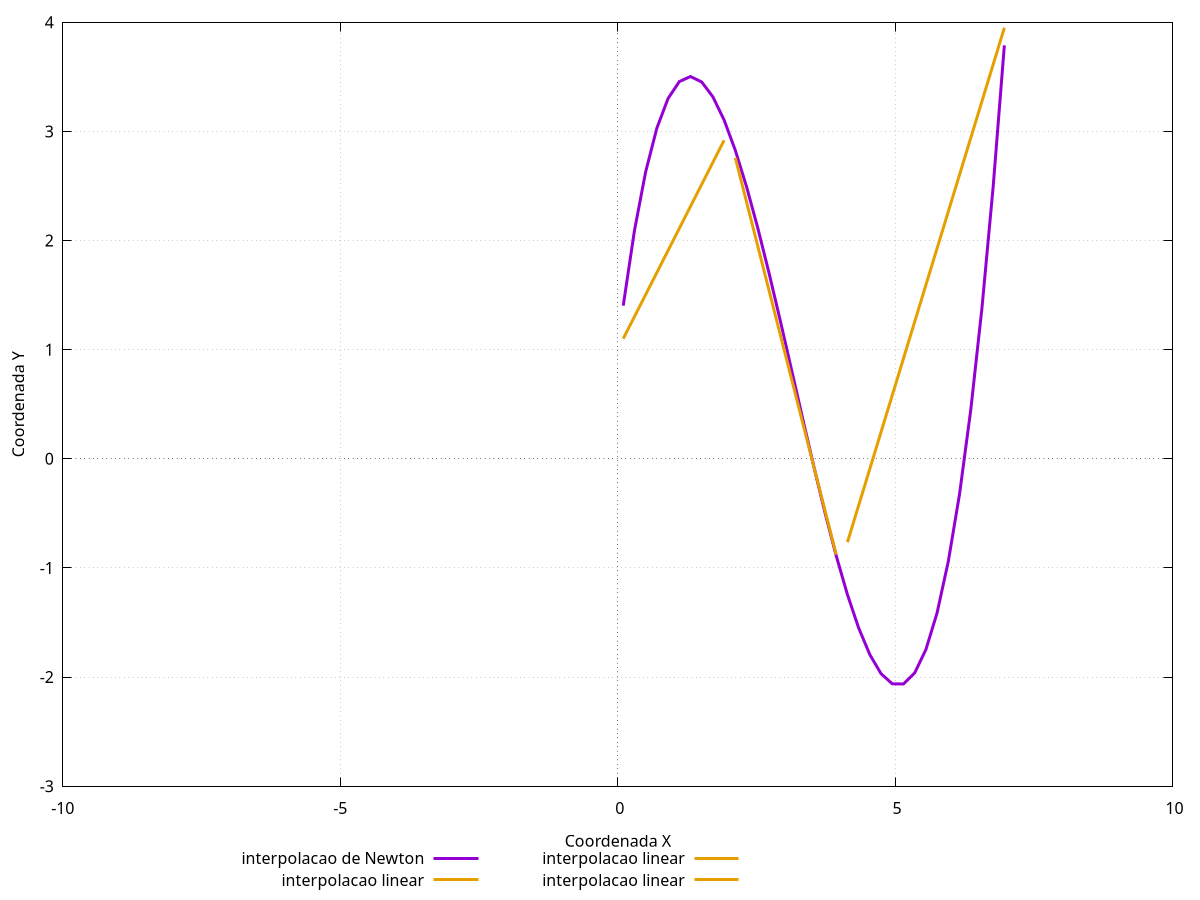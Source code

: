 set terminal png size 900, 600 enhanced
set output 'interpolacao.png'
set encoding utf8
set grid
set xlabel "Coordenada X"
set ylabel "Coordenada Y"
set key below
set xzeroaxis
set yzeroaxis
plot  x>=0 && x<=7 ? 1 + x + (3.0/2)*x + (89.0/420)*8*x - (3.0/4)*(x**2) - (89.0/420)*6*(x**2) + (89.0/420)*(x**3) :1/0  lw 3 title "interpolacao de Newton",\
'dados.pts' lw 8 title "Pontos dados",\
x>=0 && x<=2 ? (1 +x):1/0 lw 3 lc 4 title "interpolacao linear",\
x>=2 && x<=4 ?( 3 + (-2)*(x-2)):1/0 lw 3 lc 4  title "interpolacao linear",\
x>= 4 && x<=7 ? (-1 + (5.0/3.0)*(x-4)):1/0 lw 3 lc 4  title "interpolacao linear" 